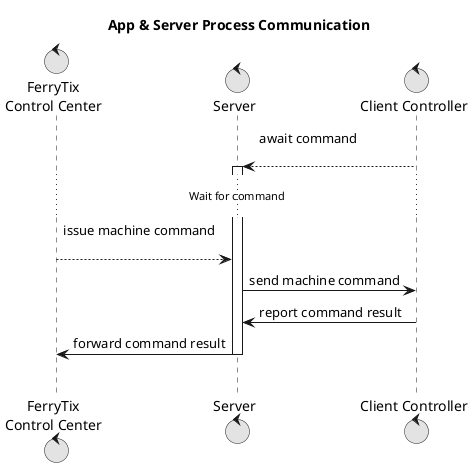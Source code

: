 
@startuml
title: App & Server Process Communication
skinparam linetype ortho
skinparam monochrome true

control "FerryTix\nControl Center" as app
control Server
control "Client Controller" as cc

cc --> Server: await command\n
activate Server
... Wait for command ...
app --> Server: issue machine command\n
Server -> cc: send machine command
cc -> Server: report command result
Server -> app: forward command result
deactivate Server
|||
@enduml
